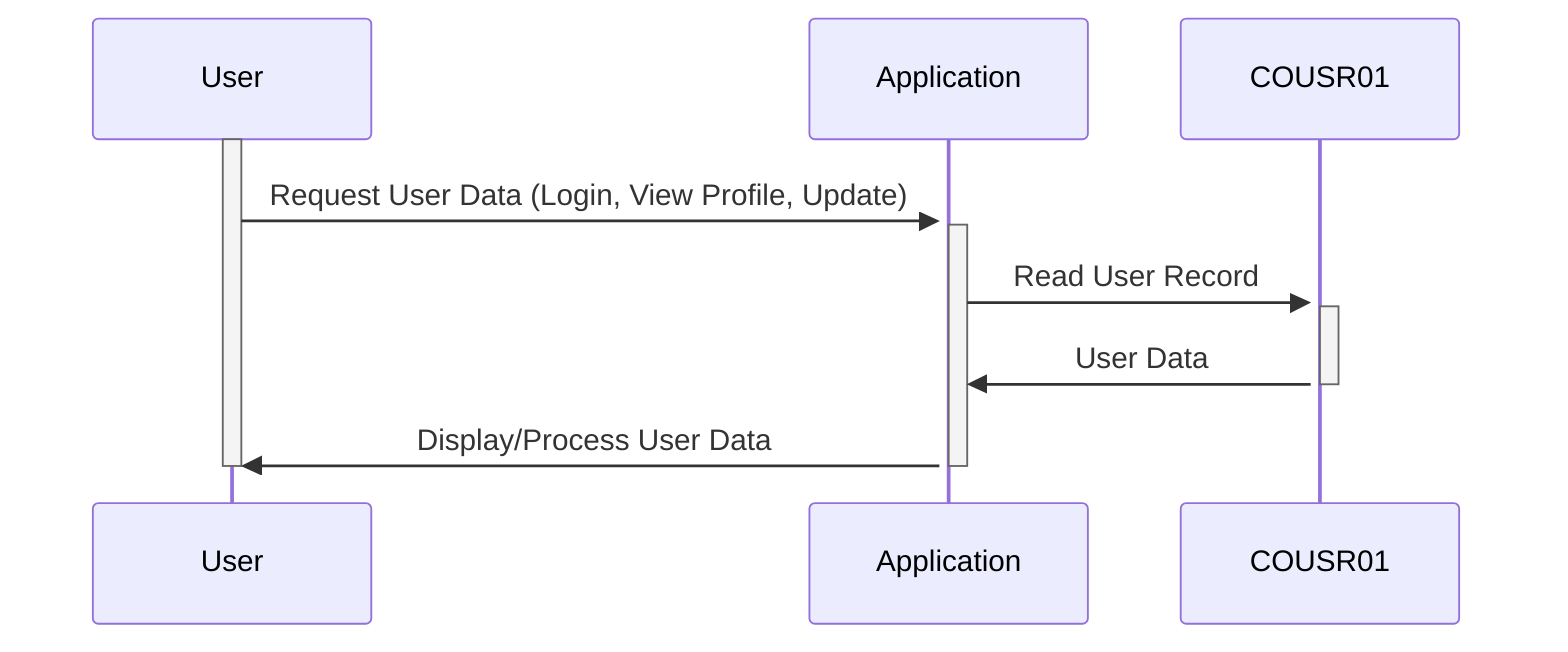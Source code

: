 sequenceDiagram
    participant User
    participant Application
    participant COUSR01

    activate User
    User->>+Application: Request User Data (Login, View Profile, Update)
    activate Application
    Application->>+COUSR01: Read User Record
    activate COUSR01
    COUSR01->>Application: User Data
    deactivate COUSR01
    Application->>User: Display/Process User Data
    deactivate User
    deactivate Application